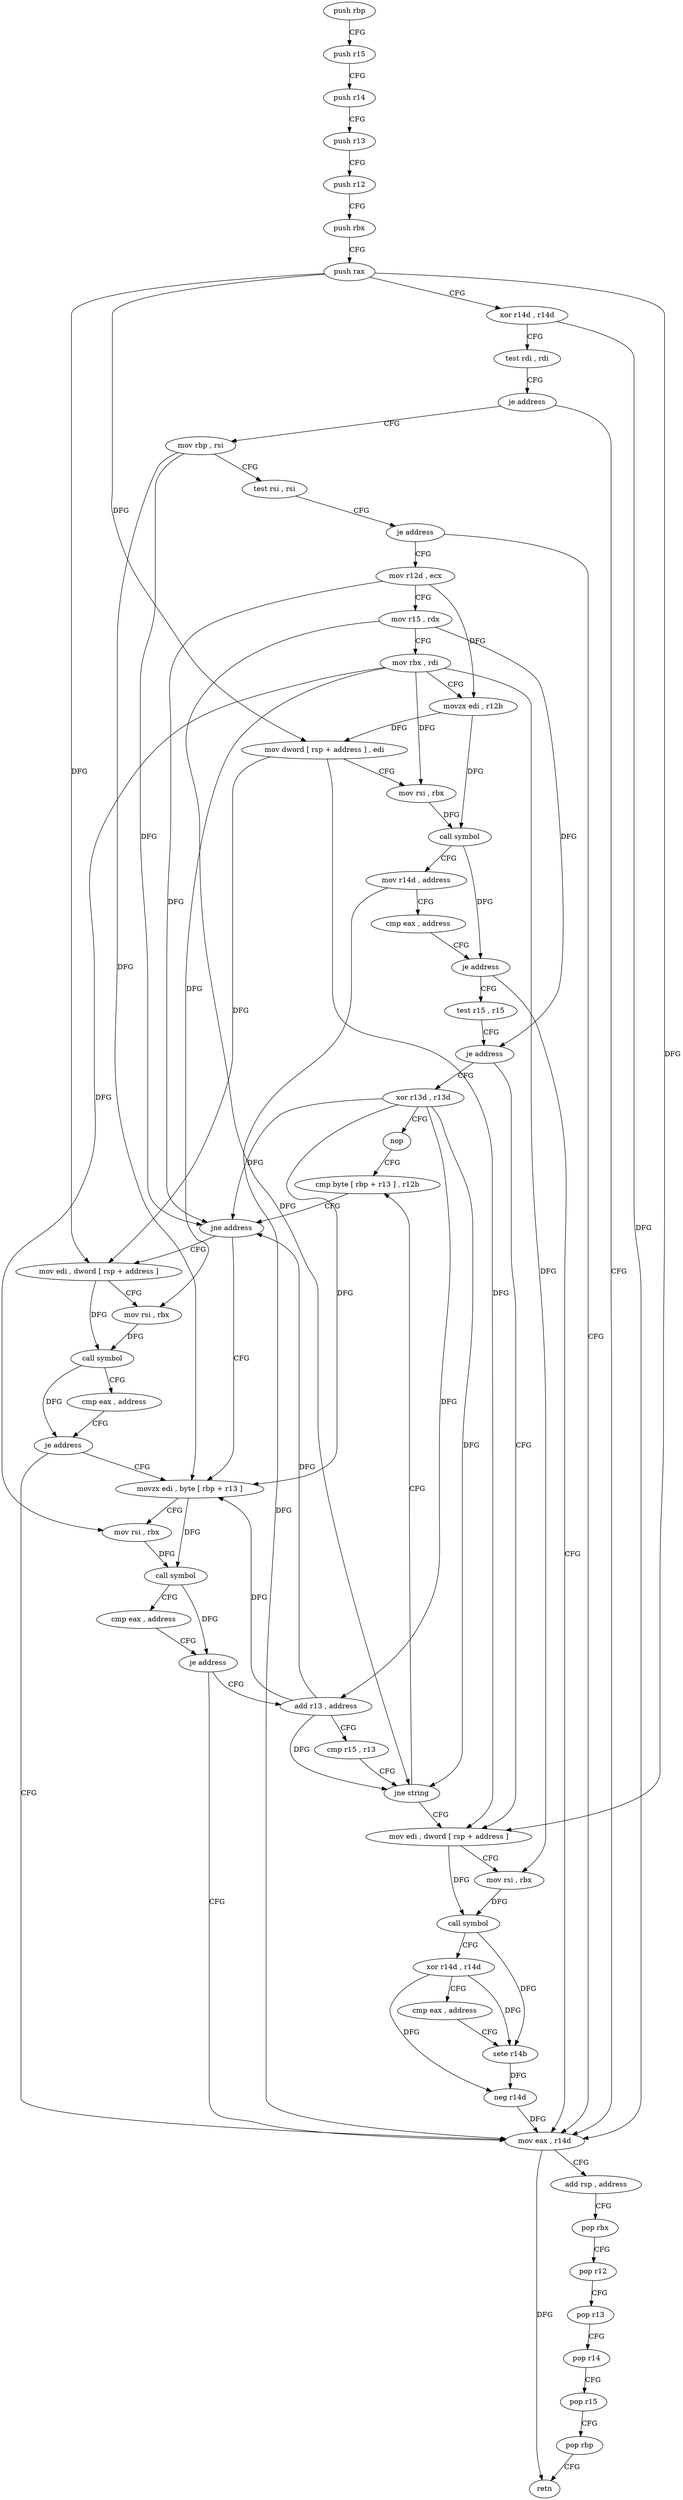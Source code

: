 digraph "func" {
"4297856" [label = "push rbp" ]
"4297857" [label = "push r15" ]
"4297859" [label = "push r14" ]
"4297861" [label = "push r13" ]
"4297863" [label = "push r12" ]
"4297865" [label = "push rbx" ]
"4297866" [label = "push rax" ]
"4297867" [label = "xor r14d , r14d" ]
"4297870" [label = "test rdi , rdi" ]
"4297873" [label = "je address" ]
"4298013" [label = "mov eax , r14d" ]
"4297879" [label = "mov rbp , rsi" ]
"4298016" [label = "add rsp , address" ]
"4298020" [label = "pop rbx" ]
"4298021" [label = "pop r12" ]
"4298023" [label = "pop r13" ]
"4298025" [label = "pop r14" ]
"4298027" [label = "pop r15" ]
"4298029" [label = "pop rbp" ]
"4298030" [label = "retn" ]
"4297882" [label = "test rsi , rsi" ]
"4297885" [label = "je address" ]
"4297891" [label = "mov r12d , ecx" ]
"4297894" [label = "mov r15 , rdx" ]
"4297897" [label = "mov rbx , rdi" ]
"4297900" [label = "movzx edi , r12b" ]
"4297904" [label = "mov dword [ rsp + address ] , edi" ]
"4297908" [label = "mov rsi , rbx" ]
"4297911" [label = "call symbol" ]
"4297916" [label = "mov r14d , address" ]
"4297922" [label = "cmp eax , address" ]
"4297925" [label = "je address" ]
"4297927" [label = "test r15 , r15" ]
"4297930" [label = "je address" ]
"4297988" [label = "mov edi , dword [ rsp + address ]" ]
"4297932" [label = "xor r13d , r13d" ]
"4297992" [label = "mov rsi , rbx" ]
"4297995" [label = "call symbol" ]
"4298000" [label = "xor r14d , r14d" ]
"4298003" [label = "cmp eax , address" ]
"4298006" [label = "sete r14b" ]
"4298010" [label = "neg r14d" ]
"4297935" [label = "nop" ]
"4297936" [label = "cmp byte [ rbp + r13 ] , r12b" ]
"4297960" [label = "movzx edi , byte [ rbp + r13 ]" ]
"4297966" [label = "mov rsi , rbx" ]
"4297969" [label = "call symbol" ]
"4297974" [label = "cmp eax , address" ]
"4297977" [label = "je address" ]
"4297979" [label = "add r13 , address" ]
"4297943" [label = "mov edi , dword [ rsp + address ]" ]
"4297947" [label = "mov rsi , rbx" ]
"4297950" [label = "call symbol" ]
"4297955" [label = "cmp eax , address" ]
"4297958" [label = "je address" ]
"4297983" [label = "cmp r15 , r13" ]
"4297986" [label = "jne string" ]
"4297941" [label = "jne address" ]
"4297856" -> "4297857" [ label = "CFG" ]
"4297857" -> "4297859" [ label = "CFG" ]
"4297859" -> "4297861" [ label = "CFG" ]
"4297861" -> "4297863" [ label = "CFG" ]
"4297863" -> "4297865" [ label = "CFG" ]
"4297865" -> "4297866" [ label = "CFG" ]
"4297866" -> "4297867" [ label = "CFG" ]
"4297866" -> "4297904" [ label = "DFG" ]
"4297866" -> "4297988" [ label = "DFG" ]
"4297866" -> "4297943" [ label = "DFG" ]
"4297867" -> "4297870" [ label = "CFG" ]
"4297867" -> "4298013" [ label = "DFG" ]
"4297870" -> "4297873" [ label = "CFG" ]
"4297873" -> "4298013" [ label = "CFG" ]
"4297873" -> "4297879" [ label = "CFG" ]
"4298013" -> "4298016" [ label = "CFG" ]
"4298013" -> "4298030" [ label = "DFG" ]
"4297879" -> "4297882" [ label = "CFG" ]
"4297879" -> "4297941" [ label = "DFG" ]
"4297879" -> "4297960" [ label = "DFG" ]
"4298016" -> "4298020" [ label = "CFG" ]
"4298020" -> "4298021" [ label = "CFG" ]
"4298021" -> "4298023" [ label = "CFG" ]
"4298023" -> "4298025" [ label = "CFG" ]
"4298025" -> "4298027" [ label = "CFG" ]
"4298027" -> "4298029" [ label = "CFG" ]
"4298029" -> "4298030" [ label = "CFG" ]
"4297882" -> "4297885" [ label = "CFG" ]
"4297885" -> "4298013" [ label = "CFG" ]
"4297885" -> "4297891" [ label = "CFG" ]
"4297891" -> "4297894" [ label = "CFG" ]
"4297891" -> "4297900" [ label = "DFG" ]
"4297891" -> "4297941" [ label = "DFG" ]
"4297894" -> "4297897" [ label = "CFG" ]
"4297894" -> "4297930" [ label = "DFG" ]
"4297894" -> "4297986" [ label = "DFG" ]
"4297897" -> "4297900" [ label = "CFG" ]
"4297897" -> "4297908" [ label = "DFG" ]
"4297897" -> "4297992" [ label = "DFG" ]
"4297897" -> "4297966" [ label = "DFG" ]
"4297897" -> "4297947" [ label = "DFG" ]
"4297900" -> "4297904" [ label = "DFG" ]
"4297900" -> "4297911" [ label = "DFG" ]
"4297904" -> "4297908" [ label = "CFG" ]
"4297904" -> "4297988" [ label = "DFG" ]
"4297904" -> "4297943" [ label = "DFG" ]
"4297908" -> "4297911" [ label = "DFG" ]
"4297911" -> "4297916" [ label = "CFG" ]
"4297911" -> "4297925" [ label = "DFG" ]
"4297916" -> "4297922" [ label = "CFG" ]
"4297916" -> "4298013" [ label = "DFG" ]
"4297922" -> "4297925" [ label = "CFG" ]
"4297925" -> "4298013" [ label = "CFG" ]
"4297925" -> "4297927" [ label = "CFG" ]
"4297927" -> "4297930" [ label = "CFG" ]
"4297930" -> "4297988" [ label = "CFG" ]
"4297930" -> "4297932" [ label = "CFG" ]
"4297988" -> "4297992" [ label = "CFG" ]
"4297988" -> "4297995" [ label = "DFG" ]
"4297932" -> "4297935" [ label = "CFG" ]
"4297932" -> "4297941" [ label = "DFG" ]
"4297932" -> "4297960" [ label = "DFG" ]
"4297932" -> "4297979" [ label = "DFG" ]
"4297932" -> "4297986" [ label = "DFG" ]
"4297992" -> "4297995" [ label = "DFG" ]
"4297995" -> "4298000" [ label = "CFG" ]
"4297995" -> "4298006" [ label = "DFG" ]
"4298000" -> "4298003" [ label = "CFG" ]
"4298000" -> "4298006" [ label = "DFG" ]
"4298000" -> "4298010" [ label = "DFG" ]
"4298003" -> "4298006" [ label = "CFG" ]
"4298006" -> "4298010" [ label = "DFG" ]
"4298010" -> "4298013" [ label = "DFG" ]
"4297935" -> "4297936" [ label = "CFG" ]
"4297936" -> "4297941" [ label = "CFG" ]
"4297960" -> "4297966" [ label = "CFG" ]
"4297960" -> "4297969" [ label = "DFG" ]
"4297966" -> "4297969" [ label = "DFG" ]
"4297969" -> "4297974" [ label = "CFG" ]
"4297969" -> "4297977" [ label = "DFG" ]
"4297974" -> "4297977" [ label = "CFG" ]
"4297977" -> "4298013" [ label = "CFG" ]
"4297977" -> "4297979" [ label = "CFG" ]
"4297979" -> "4297983" [ label = "CFG" ]
"4297979" -> "4297960" [ label = "DFG" ]
"4297979" -> "4297941" [ label = "DFG" ]
"4297979" -> "4297986" [ label = "DFG" ]
"4297943" -> "4297947" [ label = "CFG" ]
"4297943" -> "4297950" [ label = "DFG" ]
"4297947" -> "4297950" [ label = "DFG" ]
"4297950" -> "4297955" [ label = "CFG" ]
"4297950" -> "4297958" [ label = "DFG" ]
"4297955" -> "4297958" [ label = "CFG" ]
"4297958" -> "4298013" [ label = "CFG" ]
"4297958" -> "4297960" [ label = "CFG" ]
"4297983" -> "4297986" [ label = "CFG" ]
"4297986" -> "4297936" [ label = "CFG" ]
"4297986" -> "4297988" [ label = "CFG" ]
"4297941" -> "4297960" [ label = "CFG" ]
"4297941" -> "4297943" [ label = "CFG" ]
}
